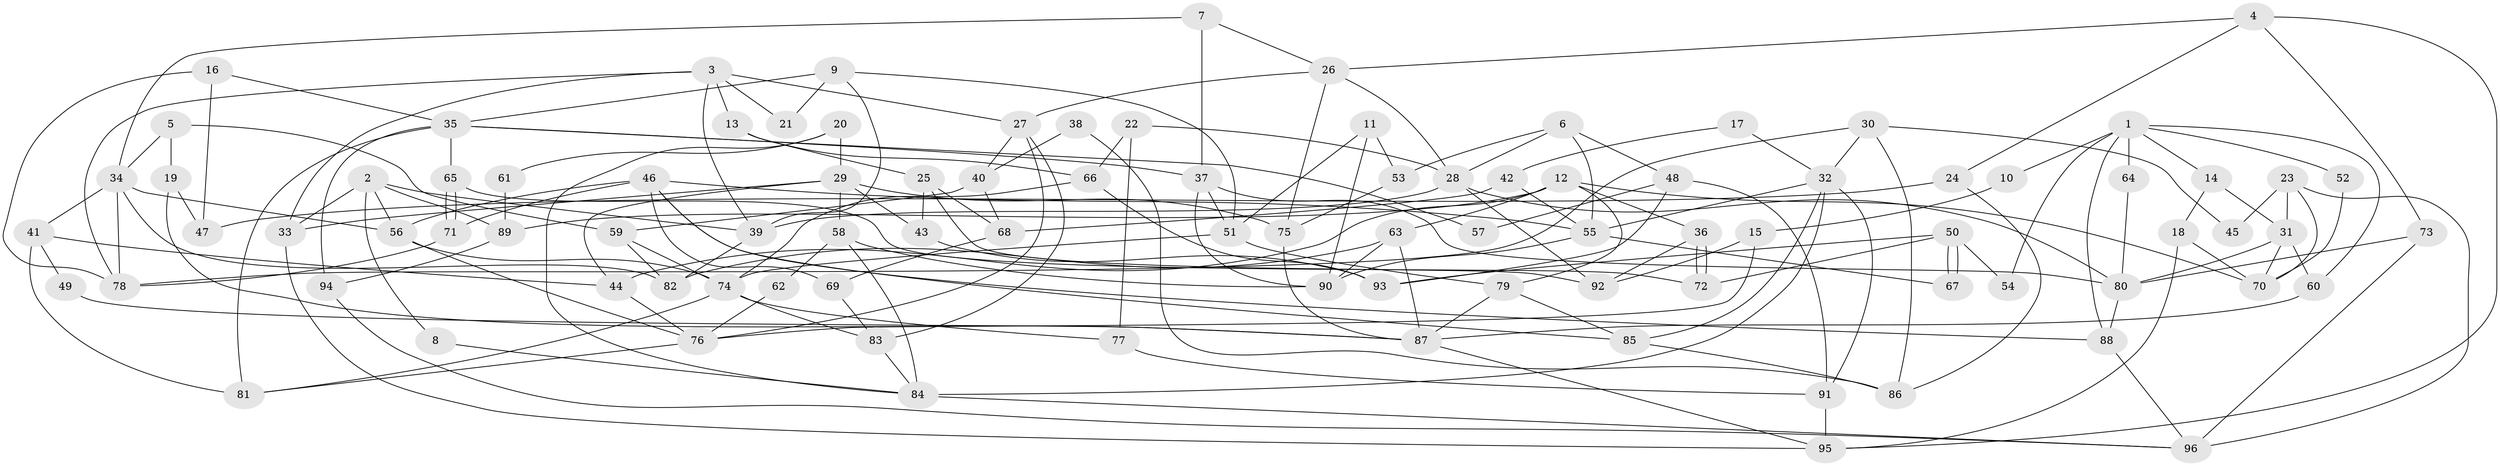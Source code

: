 // coarse degree distribution, {3: 0.1282051282051282, 7: 0.10256410256410256, 8: 0.07692307692307693, 2: 0.05128205128205128, 4: 0.1794871794871795, 6: 0.1794871794871795, 5: 0.1282051282051282, 9: 0.07692307692307693, 11: 0.02564102564102564, 10: 0.02564102564102564, 12: 0.02564102564102564}
// Generated by graph-tools (version 1.1) at 2025/37/03/04/25 23:37:01]
// undirected, 96 vertices, 192 edges
graph export_dot {
  node [color=gray90,style=filled];
  1;
  2;
  3;
  4;
  5;
  6;
  7;
  8;
  9;
  10;
  11;
  12;
  13;
  14;
  15;
  16;
  17;
  18;
  19;
  20;
  21;
  22;
  23;
  24;
  25;
  26;
  27;
  28;
  29;
  30;
  31;
  32;
  33;
  34;
  35;
  36;
  37;
  38;
  39;
  40;
  41;
  42;
  43;
  44;
  45;
  46;
  47;
  48;
  49;
  50;
  51;
  52;
  53;
  54;
  55;
  56;
  57;
  58;
  59;
  60;
  61;
  62;
  63;
  64;
  65;
  66;
  67;
  68;
  69;
  70;
  71;
  72;
  73;
  74;
  75;
  76;
  77;
  78;
  79;
  80;
  81;
  82;
  83;
  84;
  85;
  86;
  87;
  88;
  89;
  90;
  91;
  92;
  93;
  94;
  95;
  96;
  1 -- 60;
  1 -- 88;
  1 -- 10;
  1 -- 14;
  1 -- 52;
  1 -- 54;
  1 -- 64;
  2 -- 33;
  2 -- 56;
  2 -- 8;
  2 -- 39;
  2 -- 89;
  3 -- 33;
  3 -- 39;
  3 -- 13;
  3 -- 21;
  3 -- 27;
  3 -- 78;
  4 -- 73;
  4 -- 26;
  4 -- 24;
  4 -- 95;
  5 -- 19;
  5 -- 34;
  5 -- 59;
  6 -- 53;
  6 -- 48;
  6 -- 28;
  6 -- 55;
  7 -- 34;
  7 -- 37;
  7 -- 26;
  8 -- 84;
  9 -- 39;
  9 -- 35;
  9 -- 21;
  9 -- 51;
  10 -- 15;
  11 -- 90;
  11 -- 51;
  11 -- 53;
  12 -- 79;
  12 -- 44;
  12 -- 36;
  12 -- 63;
  12 -- 70;
  12 -- 89;
  13 -- 66;
  13 -- 25;
  14 -- 31;
  14 -- 18;
  15 -- 92;
  15 -- 76;
  16 -- 35;
  16 -- 78;
  16 -- 47;
  17 -- 42;
  17 -- 32;
  18 -- 70;
  18 -- 95;
  19 -- 87;
  19 -- 47;
  20 -- 29;
  20 -- 84;
  20 -- 61;
  22 -- 28;
  22 -- 77;
  22 -- 66;
  23 -- 31;
  23 -- 96;
  23 -- 45;
  23 -- 70;
  24 -- 86;
  24 -- 47;
  25 -- 92;
  25 -- 43;
  25 -- 68;
  26 -- 27;
  26 -- 28;
  26 -- 75;
  27 -- 83;
  27 -- 40;
  27 -- 76;
  28 -- 39;
  28 -- 80;
  28 -- 92;
  29 -- 75;
  29 -- 43;
  29 -- 33;
  29 -- 44;
  29 -- 58;
  30 -- 78;
  30 -- 32;
  30 -- 45;
  30 -- 86;
  31 -- 70;
  31 -- 80;
  31 -- 60;
  32 -- 85;
  32 -- 84;
  32 -- 55;
  32 -- 91;
  33 -- 95;
  34 -- 82;
  34 -- 78;
  34 -- 41;
  34 -- 56;
  35 -- 94;
  35 -- 81;
  35 -- 37;
  35 -- 57;
  35 -- 65;
  36 -- 72;
  36 -- 72;
  36 -- 92;
  37 -- 90;
  37 -- 51;
  37 -- 80;
  38 -- 86;
  38 -- 40;
  39 -- 82;
  40 -- 59;
  40 -- 68;
  41 -- 44;
  41 -- 49;
  41 -- 81;
  42 -- 68;
  42 -- 55;
  43 -- 93;
  44 -- 76;
  46 -- 56;
  46 -- 55;
  46 -- 69;
  46 -- 71;
  46 -- 85;
  46 -- 88;
  48 -- 91;
  48 -- 93;
  48 -- 57;
  49 -- 87;
  50 -- 72;
  50 -- 67;
  50 -- 67;
  50 -- 54;
  50 -- 93;
  51 -- 74;
  51 -- 79;
  52 -- 70;
  53 -- 75;
  55 -- 67;
  55 -- 90;
  56 -- 76;
  56 -- 74;
  58 -- 90;
  58 -- 62;
  58 -- 84;
  59 -- 74;
  59 -- 82;
  60 -- 87;
  61 -- 89;
  62 -- 76;
  63 -- 82;
  63 -- 87;
  63 -- 90;
  64 -- 80;
  65 -- 71;
  65 -- 71;
  65 -- 72;
  66 -- 74;
  66 -- 93;
  68 -- 69;
  69 -- 83;
  71 -- 78;
  73 -- 96;
  73 -- 80;
  74 -- 77;
  74 -- 81;
  74 -- 83;
  75 -- 87;
  76 -- 81;
  77 -- 91;
  79 -- 87;
  79 -- 85;
  80 -- 88;
  83 -- 84;
  84 -- 96;
  85 -- 86;
  87 -- 95;
  88 -- 96;
  89 -- 94;
  91 -- 95;
  94 -- 96;
}
